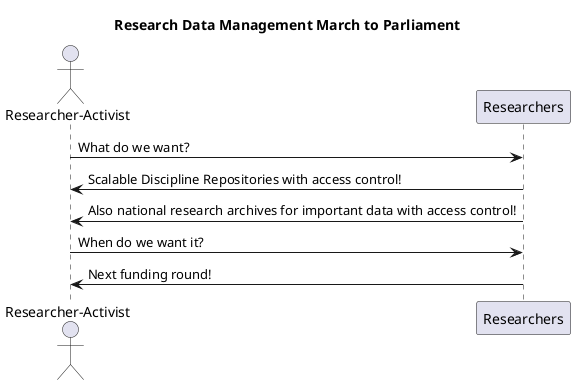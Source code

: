 @startuml
title: Research Data Management March to Parliament
actor "Researcher-Activist" as act
participant "Researchers" as Crowd
act -> Crowd : What do we want?
Crowd -> act : Scalable Discipline Repositories with access control!
Crowd -> act : Also national research archives for important data with access control!
act -> Crowd : When do we want it?
act <- Crowd : Next funding round!


@enduml